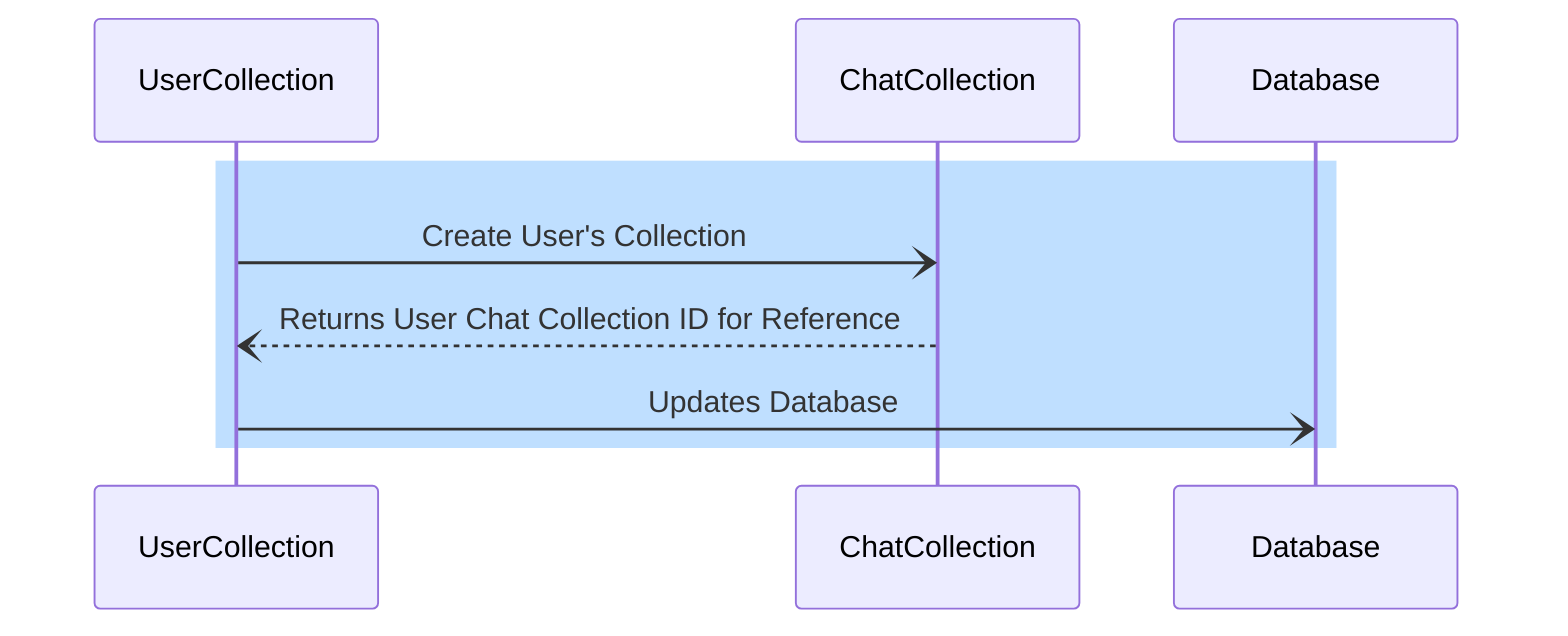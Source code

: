 sequenceDiagram
%% Nodes
    rect rgb(191, 223, 255)
        UserCollection-)ChatCollection: Create User's Collection
        ChatCollection--)UserCollection: Returns User Chat Collection ID for Reference
        UserCollection-)Database: Updates Database
    end

%% How Users keep their chats
